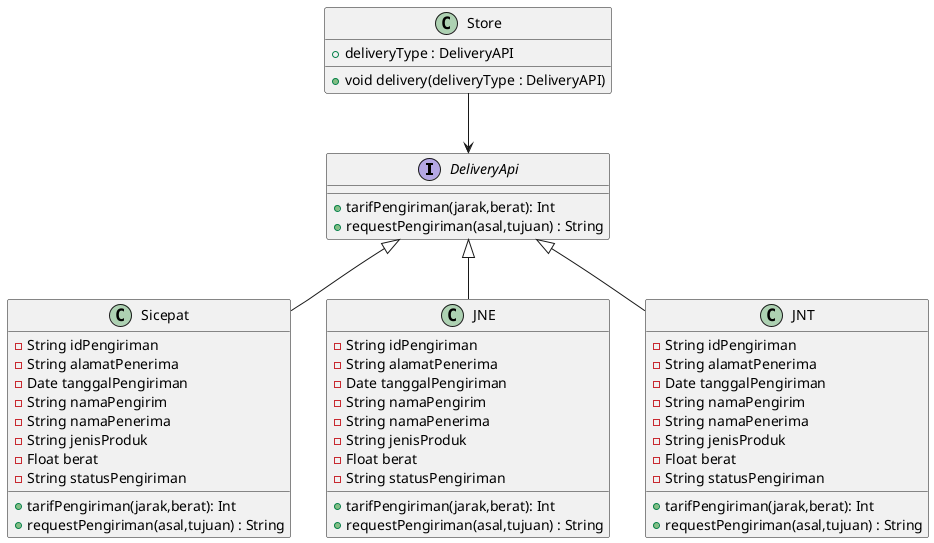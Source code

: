 @startuml E-commerce
' diagram style

' diagram relation
DeliveryApi <|-- Sicepat
DeliveryApi <|-- JNE
DeliveryApi <|-- JNT
Store --> DeliveryApi

class Store{
  + deliveryType : DeliveryAPI
  + void delivery(deliveryType : DeliveryAPI)
}

interface DeliveryApi{
    +tarifPengiriman(jarak,berat): Int
    +requestPengiriman(asal,tujuan) : String
}

Class Sicepat{
    -String idPengiriman
	  -String alamatPenerima
	  -Date tanggalPengiriman
	  -String namaPengirim 
	  -String namaPenerima
	  -String jenisProduk
	  -Float berat
	  -String statusPengiriman
  
    +tarifPengiriman(jarak,berat): Int
    +requestPengiriman(asal,tujuan) : String
}

Class JNE{
    -String idPengiriman
	  -String alamatPenerima
	  -Date tanggalPengiriman
	  -String namaPengirim 
	  -String namaPenerima
	  -String jenisProduk
  	-Float berat
  	-String statusPengiriman
  
    +tarifPengiriman(jarak,berat): Int
    +requestPengiriman(asal,tujuan) : String
}

Class JNT{
    -String idPengiriman
	  -String alamatPenerima
	  -Date tanggalPengiriman
	  -String namaPengirim 
	  -String namaPenerima
	  -String jenisProduk
	  -Float berat
	  -String statusPengiriman
  
    +tarifPengiriman(jarak,berat): Int
    +requestPengiriman(asal,tujuan) : String
}

@enduml
